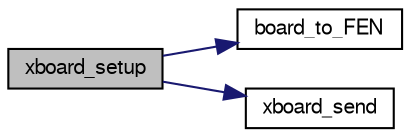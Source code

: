 digraph "xboard_setup"
{
 // LATEX_PDF_SIZE
  bgcolor="transparent";
  edge [fontname="FreeSans",fontsize="10",labelfontname="FreeSans",labelfontsize="10"];
  node [fontname="FreeSans",fontsize="10",shape=record];
  rankdir="LR";
  Node1 [label="xboard_setup",height=0.2,width=0.4,color="black", fillcolor="grey75", style="filled", fontcolor="black",tooltip=" "];
  Node1 -> Node2 [color="midnightblue",fontsize="10",style="solid",fontname="FreeSans"];
  Node2 [label="board_to_FEN",height=0.2,width=0.4,color="black",URL="$board_8c.html#a976e17bf43bc565711a288e180688033",tooltip="print to FEN description."];
  Node1 -> Node3 [color="midnightblue",fontsize="10",style="solid",fontname="FreeSans"];
  Node3 [label="xboard_send",height=0.2,width=0.4,color="black",URL="$xboard_8c.html#a2e7102c5e911ea60b9c9f9f1ae90cff2",tooltip="Send a command to xboard/winboard GUI."];
}
